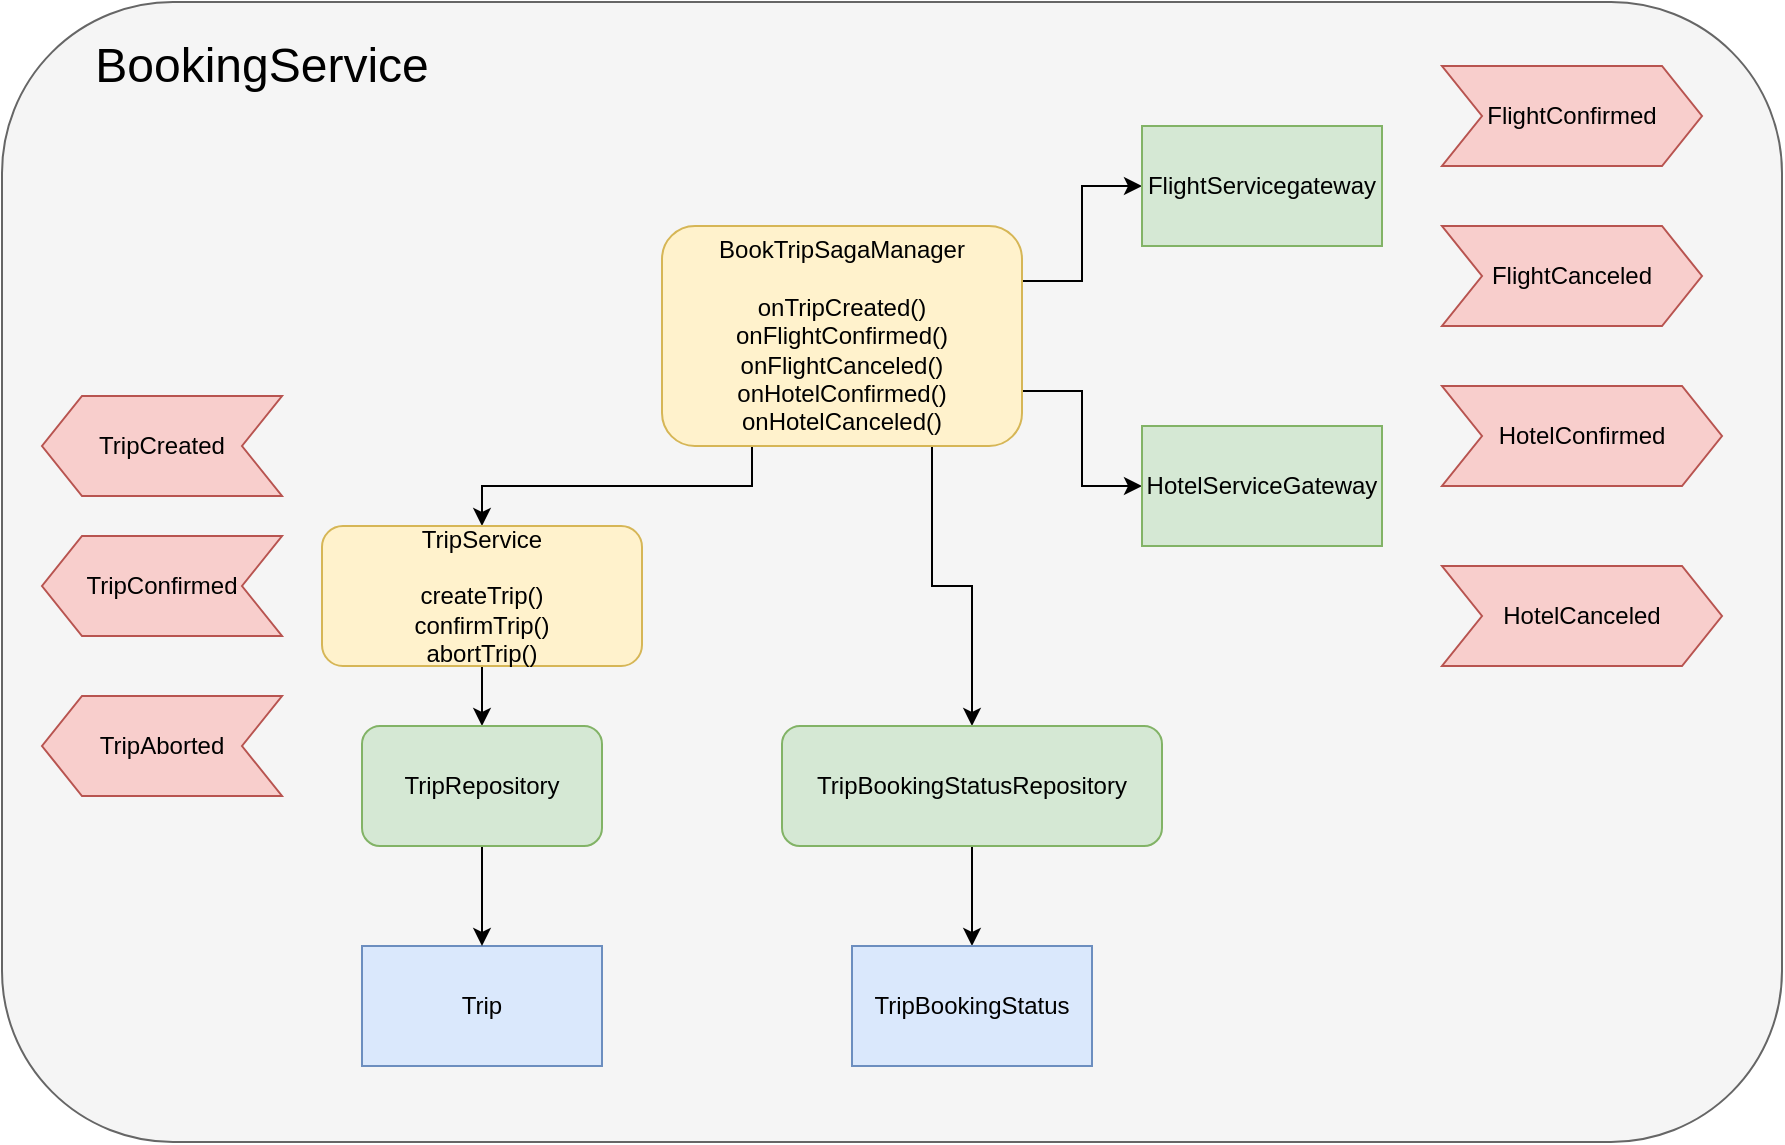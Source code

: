 <mxfile version="14.6.5" type="github">
  <diagram id="eeiGxRy2jEndT3vQAIa1" name="Page-1">
    <mxGraphModel dx="1609" dy="437" grid="1" gridSize="10" guides="1" tooltips="1" connect="1" arrows="1" fold="1" page="1" pageScale="1" pageWidth="827" pageHeight="1169" math="0" shadow="0">
      <root>
        <mxCell id="0" />
        <mxCell id="1" parent="0" />
        <mxCell id="XctI6FBiu-lolbXlai82-1" value="" style="rounded=1;whiteSpace=wrap;html=1;fillColor=#f5f5f5;strokeColor=#666666;fontColor=#333333;" vertex="1" parent="1">
          <mxGeometry x="-120" y="18" width="890" height="570" as="geometry" />
        </mxCell>
        <mxCell id="XctI6FBiu-lolbXlai82-2" style="edgeStyle=orthogonalEdgeStyle;rounded=0;orthogonalLoop=1;jettySize=auto;html=1;exitX=0.25;exitY=1;exitDx=0;exitDy=0;entryX=0.5;entryY=0;entryDx=0;entryDy=0;" edge="1" parent="1" source="XctI6FBiu-lolbXlai82-6" target="XctI6FBiu-lolbXlai82-8">
          <mxGeometry relative="1" as="geometry" />
        </mxCell>
        <mxCell id="XctI6FBiu-lolbXlai82-3" style="edgeStyle=orthogonalEdgeStyle;rounded=0;orthogonalLoop=1;jettySize=auto;html=1;exitX=0.75;exitY=1;exitDx=0;exitDy=0;entryX=0.5;entryY=0;entryDx=0;entryDy=0;" edge="1" parent="1" source="XctI6FBiu-lolbXlai82-6" target="XctI6FBiu-lolbXlai82-10">
          <mxGeometry relative="1" as="geometry" />
        </mxCell>
        <mxCell id="XctI6FBiu-lolbXlai82-4" style="edgeStyle=orthogonalEdgeStyle;rounded=0;orthogonalLoop=1;jettySize=auto;html=1;exitX=1;exitY=0.25;exitDx=0;exitDy=0;entryX=0;entryY=0.5;entryDx=0;entryDy=0;" edge="1" parent="1" source="XctI6FBiu-lolbXlai82-6" target="XctI6FBiu-lolbXlai82-16">
          <mxGeometry relative="1" as="geometry" />
        </mxCell>
        <mxCell id="XctI6FBiu-lolbXlai82-5" style="edgeStyle=orthogonalEdgeStyle;rounded=0;orthogonalLoop=1;jettySize=auto;html=1;exitX=1;exitY=0.75;exitDx=0;exitDy=0;" edge="1" parent="1" source="XctI6FBiu-lolbXlai82-6" target="XctI6FBiu-lolbXlai82-15">
          <mxGeometry relative="1" as="geometry" />
        </mxCell>
        <mxCell id="XctI6FBiu-lolbXlai82-6" value="BookTripSagaManager&lt;br&gt;&lt;br&gt;onTripCreated()&lt;br&gt;onFlightConfirmed()&lt;br&gt;onFlightCanceled()&lt;br&gt;onHotelConfirmed()&lt;br&gt;onHotelCanceled()" style="rounded=1;whiteSpace=wrap;html=1;fillColor=#fff2cc;strokeColor=#d6b656;" vertex="1" parent="1">
          <mxGeometry x="210" y="130" width="180" height="110" as="geometry" />
        </mxCell>
        <mxCell id="XctI6FBiu-lolbXlai82-7" style="edgeStyle=orthogonalEdgeStyle;rounded=0;orthogonalLoop=1;jettySize=auto;html=1;exitX=0.5;exitY=1;exitDx=0;exitDy=0;entryX=0.5;entryY=0;entryDx=0;entryDy=0;" edge="1" parent="1" source="XctI6FBiu-lolbXlai82-8" target="XctI6FBiu-lolbXlai82-14">
          <mxGeometry relative="1" as="geometry" />
        </mxCell>
        <mxCell id="XctI6FBiu-lolbXlai82-8" value="TripService&lt;br&gt;&lt;br&gt;createTrip()&lt;br&gt;confirmTrip()&lt;br&gt;abortTrip()" style="rounded=1;whiteSpace=wrap;html=1;fillColor=#fff2cc;strokeColor=#d6b656;" vertex="1" parent="1">
          <mxGeometry x="40" y="280" width="160" height="70" as="geometry" />
        </mxCell>
        <mxCell id="XctI6FBiu-lolbXlai82-9" style="edgeStyle=orthogonalEdgeStyle;rounded=0;orthogonalLoop=1;jettySize=auto;html=1;exitX=0.5;exitY=1;exitDx=0;exitDy=0;" edge="1" parent="1" source="XctI6FBiu-lolbXlai82-10" target="XctI6FBiu-lolbXlai82-11">
          <mxGeometry relative="1" as="geometry" />
        </mxCell>
        <mxCell id="XctI6FBiu-lolbXlai82-10" value="TripBookingStatusRepository" style="rounded=1;whiteSpace=wrap;html=1;fillColor=#d5e8d4;strokeColor=#82b366;" vertex="1" parent="1">
          <mxGeometry x="270" y="380" width="190" height="60" as="geometry" />
        </mxCell>
        <mxCell id="XctI6FBiu-lolbXlai82-11" value="TripBookingStatus" style="rounded=0;whiteSpace=wrap;html=1;fillColor=#dae8fc;strokeColor=#6c8ebf;" vertex="1" parent="1">
          <mxGeometry x="305" y="490" width="120" height="60" as="geometry" />
        </mxCell>
        <mxCell id="XctI6FBiu-lolbXlai82-12" value="Trip" style="rounded=0;whiteSpace=wrap;html=1;fillColor=#dae8fc;strokeColor=#6c8ebf;" vertex="1" parent="1">
          <mxGeometry x="60" y="490" width="120" height="60" as="geometry" />
        </mxCell>
        <mxCell id="XctI6FBiu-lolbXlai82-13" style="edgeStyle=orthogonalEdgeStyle;rounded=0;orthogonalLoop=1;jettySize=auto;html=1;exitX=0.5;exitY=1;exitDx=0;exitDy=0;" edge="1" parent="1" source="XctI6FBiu-lolbXlai82-14" target="XctI6FBiu-lolbXlai82-12">
          <mxGeometry relative="1" as="geometry" />
        </mxCell>
        <mxCell id="XctI6FBiu-lolbXlai82-14" value="TripRepository" style="rounded=1;whiteSpace=wrap;html=1;fillColor=#d5e8d4;strokeColor=#82b366;" vertex="1" parent="1">
          <mxGeometry x="60" y="380" width="120" height="60" as="geometry" />
        </mxCell>
        <mxCell id="XctI6FBiu-lolbXlai82-15" value="HotelServiceGateway" style="rounded=0;whiteSpace=wrap;html=1;fillColor=#d5e8d4;strokeColor=#82b366;" vertex="1" parent="1">
          <mxGeometry x="450" y="230" width="120" height="60" as="geometry" />
        </mxCell>
        <mxCell id="XctI6FBiu-lolbXlai82-16" value="FlightServicegateway" style="rounded=0;whiteSpace=wrap;html=1;fillColor=#d5e8d4;strokeColor=#82b366;" vertex="1" parent="1">
          <mxGeometry x="450" y="80" width="120" height="60" as="geometry" />
        </mxCell>
        <mxCell id="XctI6FBiu-lolbXlai82-17" value="FlightConfirmed" style="shape=step;perimeter=stepPerimeter;whiteSpace=wrap;html=1;fixedSize=1;fillColor=#f8cecc;strokeColor=#b85450;" vertex="1" parent="1">
          <mxGeometry x="600" y="50" width="130" height="50" as="geometry" />
        </mxCell>
        <mxCell id="XctI6FBiu-lolbXlai82-18" value="FlightCanceled" style="shape=step;perimeter=stepPerimeter;whiteSpace=wrap;html=1;fixedSize=1;fillColor=#f8cecc;strokeColor=#b85450;" vertex="1" parent="1">
          <mxGeometry x="600" y="130" width="130" height="50" as="geometry" />
        </mxCell>
        <mxCell id="XctI6FBiu-lolbXlai82-19" value="HotelConfirmed" style="shape=step;perimeter=stepPerimeter;whiteSpace=wrap;html=1;fixedSize=1;fillColor=#f8cecc;strokeColor=#b85450;" vertex="1" parent="1">
          <mxGeometry x="600" y="210" width="140" height="50" as="geometry" />
        </mxCell>
        <mxCell id="XctI6FBiu-lolbXlai82-20" value="HotelCanceled" style="shape=step;perimeter=stepPerimeter;whiteSpace=wrap;html=1;fixedSize=1;fillColor=#f8cecc;strokeColor=#b85450;" vertex="1" parent="1">
          <mxGeometry x="600" y="300" width="140" height="50" as="geometry" />
        </mxCell>
        <mxCell id="XctI6FBiu-lolbXlai82-21" value="TripCreated" style="shape=step;perimeter=stepPerimeter;whiteSpace=wrap;html=1;fixedSize=1;flipH=1;fillColor=#f8cecc;strokeColor=#b85450;" vertex="1" parent="1">
          <mxGeometry x="-100" y="215" width="120" height="50" as="geometry" />
        </mxCell>
        <mxCell id="XctI6FBiu-lolbXlai82-22" value="TripConfirmed" style="shape=step;perimeter=stepPerimeter;whiteSpace=wrap;html=1;fixedSize=1;flipH=1;fillColor=#f8cecc;strokeColor=#b85450;" vertex="1" parent="1">
          <mxGeometry x="-100" y="285" width="120" height="50" as="geometry" />
        </mxCell>
        <mxCell id="XctI6FBiu-lolbXlai82-23" value="TripAborted" style="shape=step;perimeter=stepPerimeter;whiteSpace=wrap;html=1;fixedSize=1;flipH=1;fillColor=#f8cecc;strokeColor=#b85450;" vertex="1" parent="1">
          <mxGeometry x="-100" y="365" width="120" height="50" as="geometry" />
        </mxCell>
        <mxCell id="XctI6FBiu-lolbXlai82-24" value="&lt;font style=&quot;font-size: 24px&quot;&gt;BookingService&lt;/font&gt;" style="text;html=1;strokeColor=none;fillColor=none;align=center;verticalAlign=middle;whiteSpace=wrap;rounded=0;" vertex="1" parent="1">
          <mxGeometry x="-10" y="40" width="40" height="20" as="geometry" />
        </mxCell>
      </root>
    </mxGraphModel>
  </diagram>
</mxfile>
